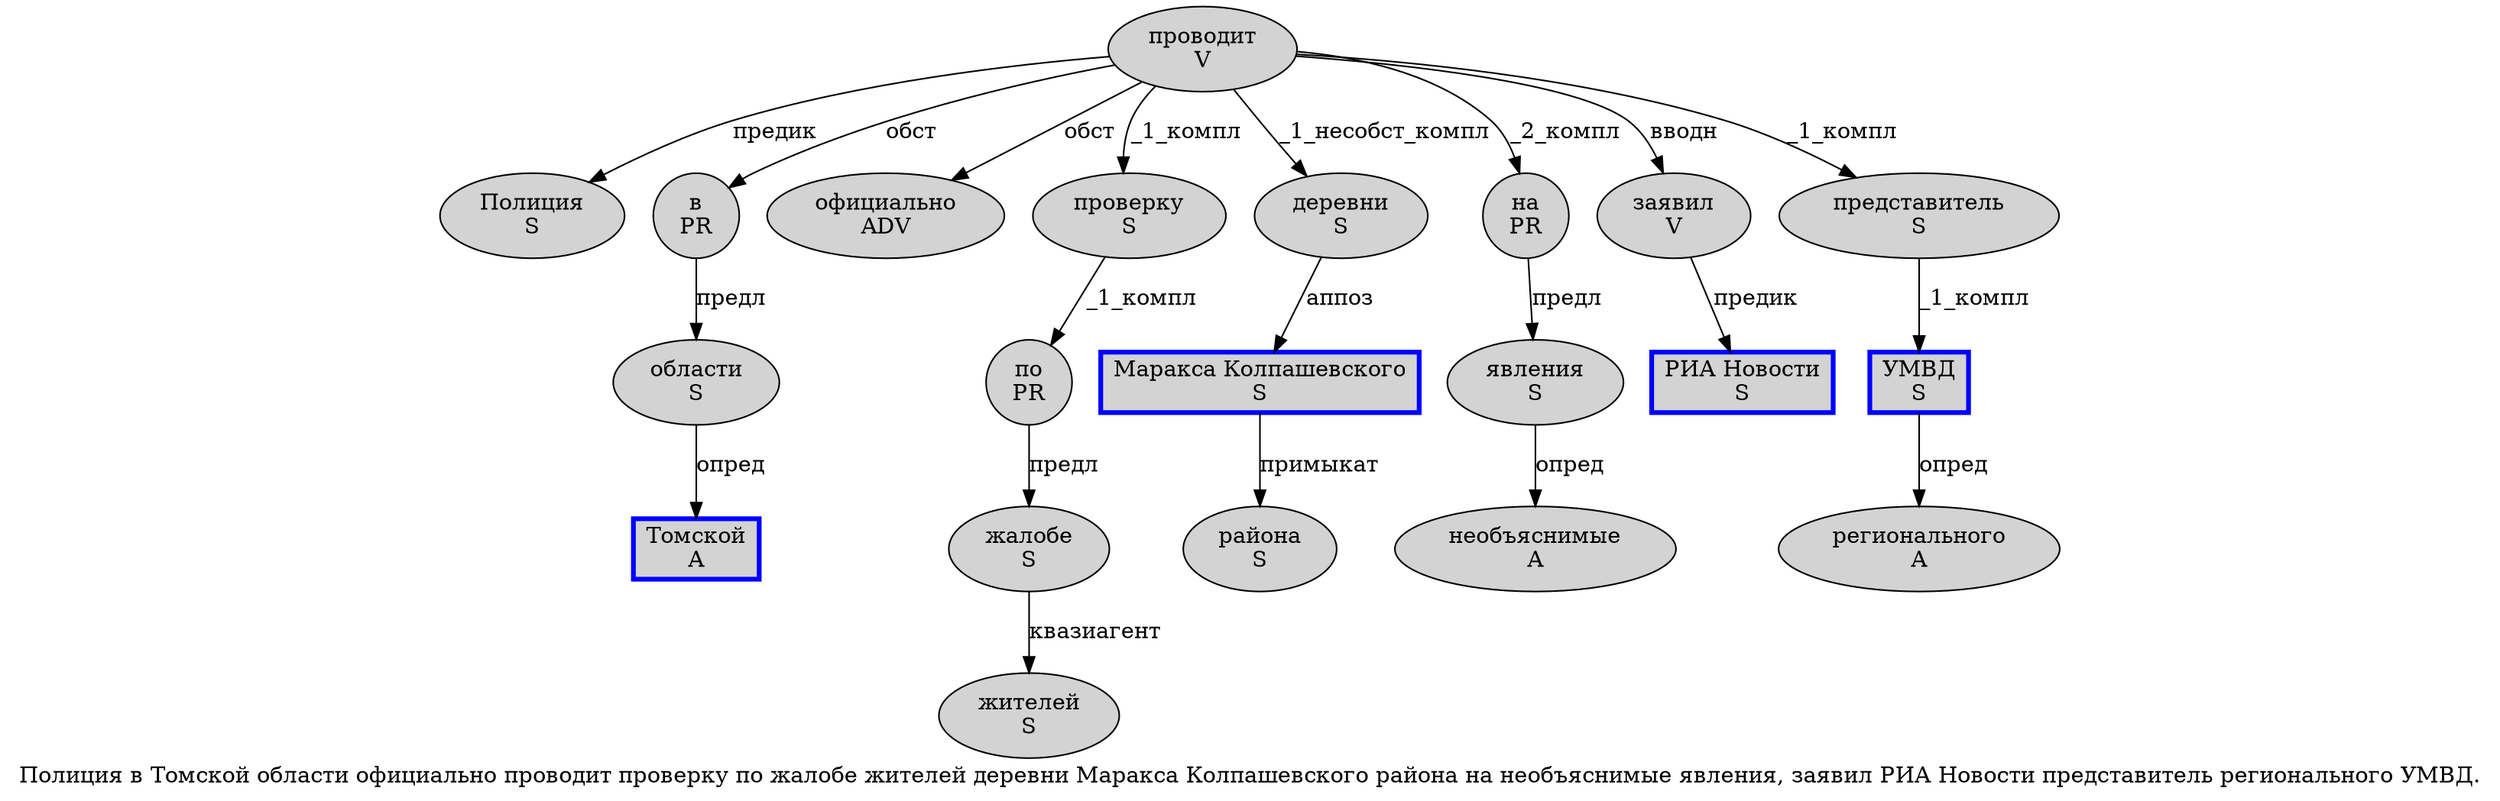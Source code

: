 digraph SENTENCE_1541 {
	graph [label="Полиция в Томской области официально проводит проверку по жалобе жителей деревни Маракса Колпашевского района на необъяснимые явления, заявил РИА Новости представитель регионального УМВД."]
	node [style=filled]
		0 [label="Полиция
S" color="" fillcolor=lightgray penwidth=1 shape=ellipse]
		1 [label="в
PR" color="" fillcolor=lightgray penwidth=1 shape=ellipse]
		2 [label="Томской
A" color=blue fillcolor=lightgray penwidth=3 shape=box]
		3 [label="области
S" color="" fillcolor=lightgray penwidth=1 shape=ellipse]
		4 [label="официально
ADV" color="" fillcolor=lightgray penwidth=1 shape=ellipse]
		5 [label="проводит
V" color="" fillcolor=lightgray penwidth=1 shape=ellipse]
		6 [label="проверку
S" color="" fillcolor=lightgray penwidth=1 shape=ellipse]
		7 [label="по
PR" color="" fillcolor=lightgray penwidth=1 shape=ellipse]
		8 [label="жалобе
S" color="" fillcolor=lightgray penwidth=1 shape=ellipse]
		9 [label="жителей
S" color="" fillcolor=lightgray penwidth=1 shape=ellipse]
		10 [label="деревни
S" color="" fillcolor=lightgray penwidth=1 shape=ellipse]
		11 [label="Маракса Колпашевского
S" color=blue fillcolor=lightgray penwidth=3 shape=box]
		12 [label="района
S" color="" fillcolor=lightgray penwidth=1 shape=ellipse]
		13 [label="на
PR" color="" fillcolor=lightgray penwidth=1 shape=ellipse]
		14 [label="необъяснимые
A" color="" fillcolor=lightgray penwidth=1 shape=ellipse]
		15 [label="явления
S" color="" fillcolor=lightgray penwidth=1 shape=ellipse]
		17 [label="заявил
V" color="" fillcolor=lightgray penwidth=1 shape=ellipse]
		18 [label="РИА Новости
S" color=blue fillcolor=lightgray penwidth=3 shape=box]
		19 [label="представитель
S" color="" fillcolor=lightgray penwidth=1 shape=ellipse]
		20 [label="регионального
A" color="" fillcolor=lightgray penwidth=1 shape=ellipse]
		21 [label="УМВД
S" color=blue fillcolor=lightgray penwidth=3 shape=box]
			6 -> 7 [label="_1_компл"]
			7 -> 8 [label="предл"]
			8 -> 9 [label="квазиагент"]
			21 -> 20 [label="опред"]
			5 -> 0 [label="предик"]
			5 -> 1 [label="обст"]
			5 -> 4 [label="обст"]
			5 -> 6 [label="_1_компл"]
			5 -> 10 [label="_1_несобст_компл"]
			5 -> 13 [label="_2_компл"]
			5 -> 17 [label="вводн"]
			5 -> 19 [label="_1_компл"]
			17 -> 18 [label="предик"]
			10 -> 11 [label="аппоз"]
			3 -> 2 [label="опред"]
			19 -> 21 [label="_1_компл"]
			15 -> 14 [label="опред"]
			1 -> 3 [label="предл"]
			13 -> 15 [label="предл"]
			11 -> 12 [label="примыкат"]
}
